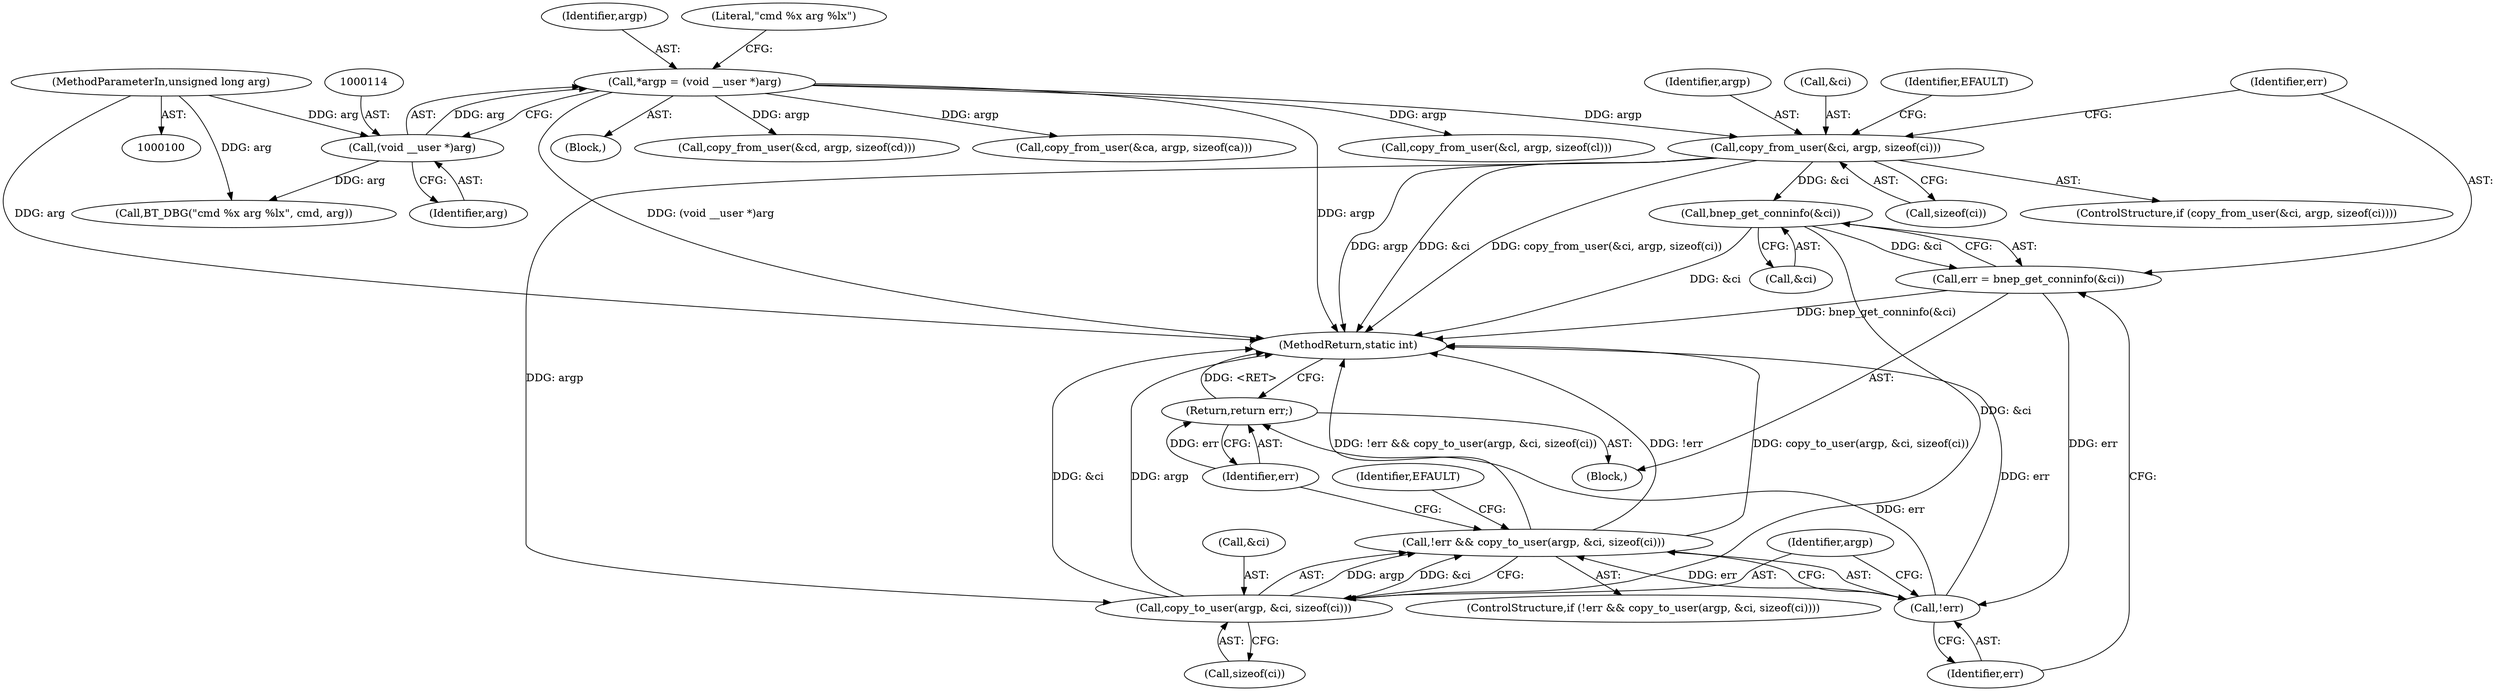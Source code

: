 digraph "0_linux_43629f8f5ea32a998d06d1bb41eefa0e821ff573@API" {
"1000271" [label="(Call,copy_from_user(&ci, argp, sizeof(ci)))"];
"1000111" [label="(Call,*argp = (void __user *)arg)"];
"1000113" [label="(Call,(void __user *)arg)"];
"1000103" [label="(MethodParameterIn,unsigned long arg)"];
"1000282" [label="(Call,bnep_get_conninfo(&ci))"];
"1000280" [label="(Call,err = bnep_get_conninfo(&ci))"];
"1000287" [label="(Call,!err)"];
"1000286" [label="(Call,!err && copy_to_user(argp, &ci, sizeof(ci)))"];
"1000298" [label="(Return,return err;)"];
"1000289" [label="(Call,copy_to_user(argp, &ci, sizeof(ci)))"];
"1000274" [label="(Identifier,argp)"];
"1000104" [label="(Block,)"];
"1000103" [label="(MethodParameterIn,unsigned long arg)"];
"1000288" [label="(Identifier,err)"];
"1000272" [label="(Call,&ci)"];
"1000111" [label="(Call,*argp = (void __user *)arg)"];
"1000115" [label="(Identifier,arg)"];
"1000279" [label="(Identifier,EFAULT)"];
"1000280" [label="(Call,err = bnep_get_conninfo(&ci))"];
"1000271" [label="(Call,copy_from_user(&ci, argp, sizeof(ci)))"];
"1000286" [label="(Call,!err && copy_to_user(argp, &ci, sizeof(ci)))"];
"1000297" [label="(Identifier,EFAULT)"];
"1000216" [label="(Call,copy_from_user(&cd, argp, sizeof(cd)))"];
"1000291" [label="(Call,&ci)"];
"1000275" [label="(Call,sizeof(ci))"];
"1000281" [label="(Identifier,err)"];
"1000283" [label="(Call,&ci)"];
"1000293" [label="(Call,sizeof(ci))"];
"1000299" [label="(Identifier,err)"];
"1000290" [label="(Identifier,argp)"];
"1000282" [label="(Call,bnep_get_conninfo(&ci))"];
"1000123" [label="(Block,)"];
"1000133" [label="(Call,copy_from_user(&ca, argp, sizeof(ca)))"];
"1000270" [label="(ControlStructure,if (copy_from_user(&ci, argp, sizeof(ci))))"];
"1000289" [label="(Call,copy_to_user(argp, &ci, sizeof(ci)))"];
"1000113" [label="(Call,(void __user *)arg)"];
"1000112" [label="(Identifier,argp)"];
"1000287" [label="(Call,!err)"];
"1000285" [label="(ControlStructure,if (!err && copy_to_user(argp, &ci, sizeof(ci))))"];
"1000118" [label="(Literal,\"cmd %x arg %lx\")"];
"1000306" [label="(MethodReturn,static int)"];
"1000298" [label="(Return,return err;)"];
"1000231" [label="(Call,copy_from_user(&cl, argp, sizeof(cl)))"];
"1000117" [label="(Call,BT_DBG(\"cmd %x arg %lx\", cmd, arg))"];
"1000271" -> "1000270"  [label="AST: "];
"1000271" -> "1000275"  [label="CFG: "];
"1000272" -> "1000271"  [label="AST: "];
"1000274" -> "1000271"  [label="AST: "];
"1000275" -> "1000271"  [label="AST: "];
"1000279" -> "1000271"  [label="CFG: "];
"1000281" -> "1000271"  [label="CFG: "];
"1000271" -> "1000306"  [label="DDG: argp"];
"1000271" -> "1000306"  [label="DDG: &ci"];
"1000271" -> "1000306"  [label="DDG: copy_from_user(&ci, argp, sizeof(ci))"];
"1000111" -> "1000271"  [label="DDG: argp"];
"1000271" -> "1000282"  [label="DDG: &ci"];
"1000271" -> "1000289"  [label="DDG: argp"];
"1000111" -> "1000104"  [label="AST: "];
"1000111" -> "1000113"  [label="CFG: "];
"1000112" -> "1000111"  [label="AST: "];
"1000113" -> "1000111"  [label="AST: "];
"1000118" -> "1000111"  [label="CFG: "];
"1000111" -> "1000306"  [label="DDG: argp"];
"1000111" -> "1000306"  [label="DDG: (void __user *)arg"];
"1000113" -> "1000111"  [label="DDG: arg"];
"1000111" -> "1000133"  [label="DDG: argp"];
"1000111" -> "1000216"  [label="DDG: argp"];
"1000111" -> "1000231"  [label="DDG: argp"];
"1000113" -> "1000115"  [label="CFG: "];
"1000114" -> "1000113"  [label="AST: "];
"1000115" -> "1000113"  [label="AST: "];
"1000103" -> "1000113"  [label="DDG: arg"];
"1000113" -> "1000117"  [label="DDG: arg"];
"1000103" -> "1000100"  [label="AST: "];
"1000103" -> "1000306"  [label="DDG: arg"];
"1000103" -> "1000117"  [label="DDG: arg"];
"1000282" -> "1000280"  [label="AST: "];
"1000282" -> "1000283"  [label="CFG: "];
"1000283" -> "1000282"  [label="AST: "];
"1000280" -> "1000282"  [label="CFG: "];
"1000282" -> "1000306"  [label="DDG: &ci"];
"1000282" -> "1000280"  [label="DDG: &ci"];
"1000282" -> "1000289"  [label="DDG: &ci"];
"1000280" -> "1000123"  [label="AST: "];
"1000281" -> "1000280"  [label="AST: "];
"1000288" -> "1000280"  [label="CFG: "];
"1000280" -> "1000306"  [label="DDG: bnep_get_conninfo(&ci)"];
"1000280" -> "1000287"  [label="DDG: err"];
"1000287" -> "1000286"  [label="AST: "];
"1000287" -> "1000288"  [label="CFG: "];
"1000288" -> "1000287"  [label="AST: "];
"1000290" -> "1000287"  [label="CFG: "];
"1000286" -> "1000287"  [label="CFG: "];
"1000287" -> "1000306"  [label="DDG: err"];
"1000287" -> "1000286"  [label="DDG: err"];
"1000287" -> "1000298"  [label="DDG: err"];
"1000286" -> "1000285"  [label="AST: "];
"1000286" -> "1000289"  [label="CFG: "];
"1000289" -> "1000286"  [label="AST: "];
"1000297" -> "1000286"  [label="CFG: "];
"1000299" -> "1000286"  [label="CFG: "];
"1000286" -> "1000306"  [label="DDG: !err && copy_to_user(argp, &ci, sizeof(ci))"];
"1000286" -> "1000306"  [label="DDG: !err"];
"1000286" -> "1000306"  [label="DDG: copy_to_user(argp, &ci, sizeof(ci))"];
"1000289" -> "1000286"  [label="DDG: argp"];
"1000289" -> "1000286"  [label="DDG: &ci"];
"1000298" -> "1000123"  [label="AST: "];
"1000298" -> "1000299"  [label="CFG: "];
"1000299" -> "1000298"  [label="AST: "];
"1000306" -> "1000298"  [label="CFG: "];
"1000298" -> "1000306"  [label="DDG: <RET>"];
"1000299" -> "1000298"  [label="DDG: err"];
"1000289" -> "1000293"  [label="CFG: "];
"1000290" -> "1000289"  [label="AST: "];
"1000291" -> "1000289"  [label="AST: "];
"1000293" -> "1000289"  [label="AST: "];
"1000289" -> "1000306"  [label="DDG: &ci"];
"1000289" -> "1000306"  [label="DDG: argp"];
}
